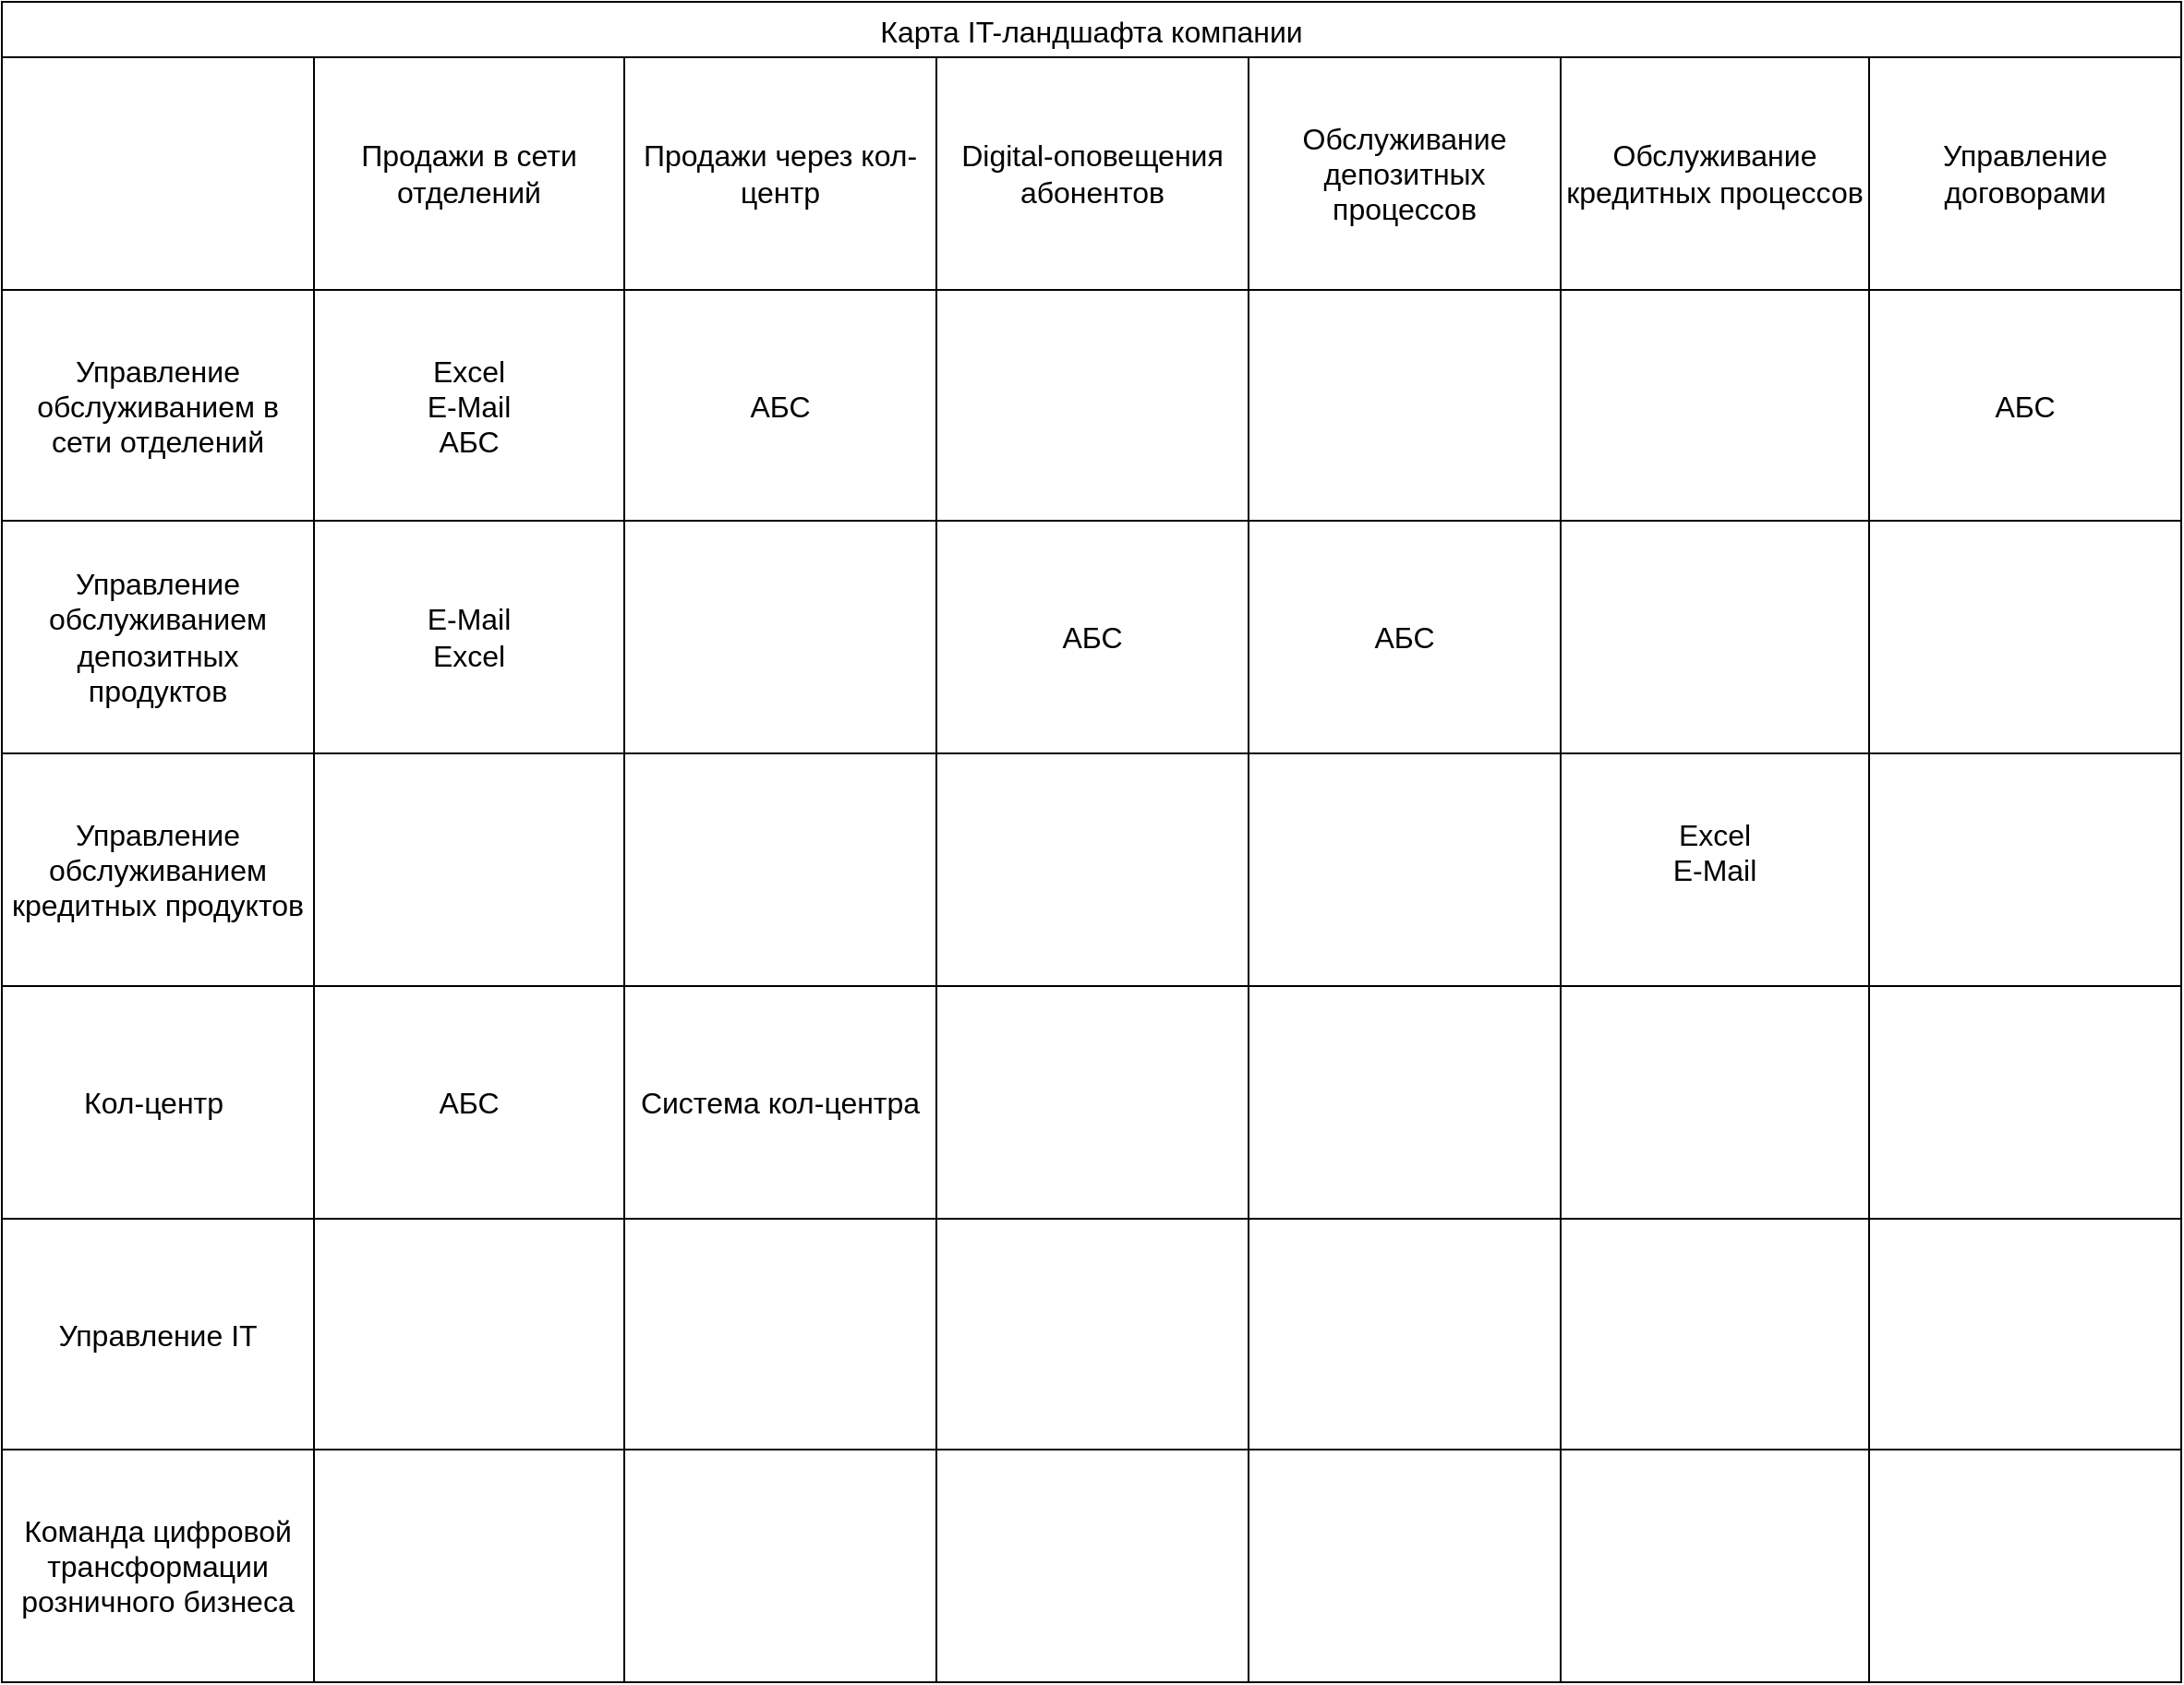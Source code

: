 <mxfile>
    <diagram id="Q8F2VPVTGbHq75NXnpqG" name="current_landscape">
        <mxGraphModel dx="955" dy="451" grid="1" gridSize="10" guides="1" tooltips="1" connect="1" arrows="1" fold="1" page="1" pageScale="1" pageWidth="850" pageHeight="1100" math="0" shadow="0">
            <root>
                <mxCell id="0"/>
                <mxCell id="1" parent="0"/>
                <mxCell id="2" value="Карта IT-ландшафта компании" style="shape=table;startSize=30;container=1;collapsible=0;childLayout=tableLayout;strokeColor=default;fontSize=16;" vertex="1" parent="1">
                    <mxGeometry x="50" y="70" width="1180" height="910" as="geometry"/>
                </mxCell>
                <mxCell id="3" value="" style="shape=tableRow;horizontal=0;startSize=0;swimlaneHead=0;swimlaneBody=0;strokeColor=inherit;top=0;left=0;bottom=0;right=0;collapsible=0;dropTarget=0;fillColor=none;points=[[0,0.5],[1,0.5]];portConstraint=eastwest;fontSize=16;" vertex="1" parent="2">
                    <mxGeometry y="30" width="1180" height="126" as="geometry"/>
                </mxCell>
                <mxCell id="4" style="shape=partialRectangle;html=1;whiteSpace=wrap;connectable=0;strokeColor=inherit;overflow=hidden;fillColor=none;top=0;left=0;bottom=0;right=0;pointerEvents=1;fontSize=16;" vertex="1" parent="3">
                    <mxGeometry width="169" height="126" as="geometry">
                        <mxRectangle width="169" height="126" as="alternateBounds"/>
                    </mxGeometry>
                </mxCell>
                <mxCell id="5" value="Продажи в сети отделений" style="shape=partialRectangle;html=1;whiteSpace=wrap;connectable=0;strokeColor=inherit;overflow=hidden;fillColor=none;top=0;left=0;bottom=0;right=0;pointerEvents=1;fontSize=16;" vertex="1" parent="3">
                    <mxGeometry x="169" width="168" height="126" as="geometry">
                        <mxRectangle width="168" height="126" as="alternateBounds"/>
                    </mxGeometry>
                </mxCell>
                <mxCell id="6" value="Продажи через кол-центр" style="shape=partialRectangle;html=1;whiteSpace=wrap;connectable=0;strokeColor=inherit;overflow=hidden;fillColor=none;top=0;left=0;bottom=0;right=0;pointerEvents=1;fontSize=16;" vertex="1" parent="3">
                    <mxGeometry x="337" width="169" height="126" as="geometry">
                        <mxRectangle width="169" height="126" as="alternateBounds"/>
                    </mxGeometry>
                </mxCell>
                <mxCell id="7" value="Digital-оповещения абонентов" style="shape=partialRectangle;html=1;whiteSpace=wrap;connectable=0;strokeColor=inherit;overflow=hidden;fillColor=none;top=0;left=0;bottom=0;right=0;pointerEvents=1;fontSize=16;" vertex="1" parent="3">
                    <mxGeometry x="506" width="169" height="126" as="geometry">
                        <mxRectangle width="169" height="126" as="alternateBounds"/>
                    </mxGeometry>
                </mxCell>
                <mxCell id="8" value="Обслуживание депозитных процессов" style="shape=partialRectangle;html=1;whiteSpace=wrap;connectable=0;strokeColor=inherit;overflow=hidden;fillColor=none;top=0;left=0;bottom=0;right=0;pointerEvents=1;fontSize=16;" vertex="1" parent="3">
                    <mxGeometry x="675" width="169" height="126" as="geometry">
                        <mxRectangle width="169" height="126" as="alternateBounds"/>
                    </mxGeometry>
                </mxCell>
                <mxCell id="9" value="Обслуживание кредитных процессов" style="shape=partialRectangle;html=1;whiteSpace=wrap;connectable=0;strokeColor=inherit;overflow=hidden;fillColor=none;top=0;left=0;bottom=0;right=0;pointerEvents=1;fontSize=16;" vertex="1" parent="3">
                    <mxGeometry x="844" width="167" height="126" as="geometry">
                        <mxRectangle width="167" height="126" as="alternateBounds"/>
                    </mxGeometry>
                </mxCell>
                <mxCell id="10" value="Управление договорами" style="shape=partialRectangle;html=1;whiteSpace=wrap;connectable=0;strokeColor=inherit;overflow=hidden;fillColor=none;top=0;left=0;bottom=0;right=0;pointerEvents=1;fontSize=16;" vertex="1" parent="3">
                    <mxGeometry x="1011" width="169" height="126" as="geometry">
                        <mxRectangle width="169" height="126" as="alternateBounds"/>
                    </mxGeometry>
                </mxCell>
                <mxCell id="11" value="" style="shape=tableRow;horizontal=0;startSize=0;swimlaneHead=0;swimlaneBody=0;strokeColor=inherit;top=0;left=0;bottom=0;right=0;collapsible=0;dropTarget=0;fillColor=none;points=[[0,0.5],[1,0.5]];portConstraint=eastwest;fontSize=16;" vertex="1" parent="2">
                    <mxGeometry y="156" width="1180" height="125" as="geometry"/>
                </mxCell>
                <mxCell id="12" value="Управление обслуживанием в сети отделений" style="shape=partialRectangle;html=1;whiteSpace=wrap;connectable=0;strokeColor=inherit;overflow=hidden;fillColor=none;top=0;left=0;bottom=0;right=0;pointerEvents=1;fontSize=16;" vertex="1" parent="11">
                    <mxGeometry width="169" height="125" as="geometry">
                        <mxRectangle width="169" height="125" as="alternateBounds"/>
                    </mxGeometry>
                </mxCell>
                <mxCell id="13" value="Excel&lt;br&gt;E-Mail&lt;br&gt;АБС" style="shape=partialRectangle;html=1;whiteSpace=wrap;connectable=0;strokeColor=inherit;overflow=hidden;fillColor=none;top=0;left=0;bottom=0;right=0;pointerEvents=1;fontSize=16;" vertex="1" parent="11">
                    <mxGeometry x="169" width="168" height="125" as="geometry">
                        <mxRectangle width="168" height="125" as="alternateBounds"/>
                    </mxGeometry>
                </mxCell>
                <mxCell id="14" value="АБС" style="shape=partialRectangle;html=1;whiteSpace=wrap;connectable=0;strokeColor=inherit;overflow=hidden;fillColor=none;top=0;left=0;bottom=0;right=0;pointerEvents=1;fontSize=16;" vertex="1" parent="11">
                    <mxGeometry x="337" width="169" height="125" as="geometry">
                        <mxRectangle width="169" height="125" as="alternateBounds"/>
                    </mxGeometry>
                </mxCell>
                <mxCell id="15" style="shape=partialRectangle;html=1;whiteSpace=wrap;connectable=0;strokeColor=inherit;overflow=hidden;fillColor=none;top=0;left=0;bottom=0;right=0;pointerEvents=1;fontSize=16;" vertex="1" parent="11">
                    <mxGeometry x="506" width="169" height="125" as="geometry">
                        <mxRectangle width="169" height="125" as="alternateBounds"/>
                    </mxGeometry>
                </mxCell>
                <mxCell id="16" value="" style="shape=partialRectangle;html=1;whiteSpace=wrap;connectable=0;strokeColor=inherit;overflow=hidden;fillColor=none;top=0;left=0;bottom=0;right=0;pointerEvents=1;fontSize=16;" vertex="1" parent="11">
                    <mxGeometry x="675" width="169" height="125" as="geometry">
                        <mxRectangle width="169" height="125" as="alternateBounds"/>
                    </mxGeometry>
                </mxCell>
                <mxCell id="17" value="" style="shape=partialRectangle;html=1;whiteSpace=wrap;connectable=0;strokeColor=inherit;overflow=hidden;fillColor=none;top=0;left=0;bottom=0;right=0;pointerEvents=1;fontSize=16;" vertex="1" parent="11">
                    <mxGeometry x="844" width="167" height="125" as="geometry">
                        <mxRectangle width="167" height="125" as="alternateBounds"/>
                    </mxGeometry>
                </mxCell>
                <mxCell id="18" value="АБС" style="shape=partialRectangle;html=1;whiteSpace=wrap;connectable=0;strokeColor=inherit;overflow=hidden;fillColor=none;top=0;left=0;bottom=0;right=0;pointerEvents=1;fontSize=16;" vertex="1" parent="11">
                    <mxGeometry x="1011" width="169" height="125" as="geometry">
                        <mxRectangle width="169" height="125" as="alternateBounds"/>
                    </mxGeometry>
                </mxCell>
                <mxCell id="19" value="" style="shape=tableRow;horizontal=0;startSize=0;swimlaneHead=0;swimlaneBody=0;strokeColor=inherit;top=0;left=0;bottom=0;right=0;collapsible=0;dropTarget=0;fillColor=none;points=[[0,0.5],[1,0.5]];portConstraint=eastwest;fontSize=16;" vertex="1" parent="2">
                    <mxGeometry y="281" width="1180" height="126" as="geometry"/>
                </mxCell>
                <mxCell id="20" value="Управление обслуживанием депозитных продуктов" style="shape=partialRectangle;html=1;whiteSpace=wrap;connectable=0;strokeColor=inherit;overflow=hidden;fillColor=none;top=0;left=0;bottom=0;right=0;pointerEvents=1;fontSize=16;" vertex="1" parent="19">
                    <mxGeometry width="169" height="126" as="geometry">
                        <mxRectangle width="169" height="126" as="alternateBounds"/>
                    </mxGeometry>
                </mxCell>
                <mxCell id="21" value="E-Mail&lt;br&gt;Excel" style="shape=partialRectangle;html=1;whiteSpace=wrap;connectable=0;strokeColor=inherit;overflow=hidden;fillColor=none;top=0;left=0;bottom=0;right=0;pointerEvents=1;fontSize=16;" vertex="1" parent="19">
                    <mxGeometry x="169" width="168" height="126" as="geometry">
                        <mxRectangle width="168" height="126" as="alternateBounds"/>
                    </mxGeometry>
                </mxCell>
                <mxCell id="22" style="shape=partialRectangle;html=1;whiteSpace=wrap;connectable=0;strokeColor=inherit;overflow=hidden;fillColor=none;top=0;left=0;bottom=0;right=0;pointerEvents=1;fontSize=16;" vertex="1" parent="19">
                    <mxGeometry x="337" width="169" height="126" as="geometry">
                        <mxRectangle width="169" height="126" as="alternateBounds"/>
                    </mxGeometry>
                </mxCell>
                <mxCell id="23" value="АБС" style="shape=partialRectangle;html=1;whiteSpace=wrap;connectable=0;strokeColor=inherit;overflow=hidden;fillColor=none;top=0;left=0;bottom=0;right=0;pointerEvents=1;fontSize=16;" vertex="1" parent="19">
                    <mxGeometry x="506" width="169" height="126" as="geometry">
                        <mxRectangle width="169" height="126" as="alternateBounds"/>
                    </mxGeometry>
                </mxCell>
                <mxCell id="24" value="АБС" style="shape=partialRectangle;html=1;whiteSpace=wrap;connectable=0;strokeColor=inherit;overflow=hidden;fillColor=none;top=0;left=0;bottom=0;right=0;pointerEvents=1;fontSize=16;" vertex="1" parent="19">
                    <mxGeometry x="675" width="169" height="126" as="geometry">
                        <mxRectangle width="169" height="126" as="alternateBounds"/>
                    </mxGeometry>
                </mxCell>
                <mxCell id="25" value="" style="shape=partialRectangle;html=1;whiteSpace=wrap;connectable=0;strokeColor=inherit;overflow=hidden;fillColor=none;top=0;left=0;bottom=0;right=0;pointerEvents=1;fontSize=16;" vertex="1" parent="19">
                    <mxGeometry x="844" width="167" height="126" as="geometry">
                        <mxRectangle width="167" height="126" as="alternateBounds"/>
                    </mxGeometry>
                </mxCell>
                <mxCell id="26" value="" style="shape=partialRectangle;html=1;whiteSpace=wrap;connectable=0;strokeColor=inherit;overflow=hidden;fillColor=none;top=0;left=0;bottom=0;right=0;pointerEvents=1;fontSize=16;" vertex="1" parent="19">
                    <mxGeometry x="1011" width="169" height="126" as="geometry">
                        <mxRectangle width="169" height="126" as="alternateBounds"/>
                    </mxGeometry>
                </mxCell>
                <mxCell id="27" value="" style="shape=tableRow;horizontal=0;startSize=0;swimlaneHead=0;swimlaneBody=0;strokeColor=inherit;top=0;left=0;bottom=0;right=0;collapsible=0;dropTarget=0;fillColor=none;points=[[0,0.5],[1,0.5]];portConstraint=eastwest;fontSize=16;" vertex="1" parent="2">
                    <mxGeometry y="407" width="1180" height="126" as="geometry"/>
                </mxCell>
                <mxCell id="28" value="Управление обслуживанием кредитных продуктов" style="shape=partialRectangle;html=1;whiteSpace=wrap;connectable=0;strokeColor=inherit;overflow=hidden;fillColor=none;top=0;left=0;bottom=0;right=0;pointerEvents=1;fontSize=16;" vertex="1" parent="27">
                    <mxGeometry width="169" height="126" as="geometry">
                        <mxRectangle width="169" height="126" as="alternateBounds"/>
                    </mxGeometry>
                </mxCell>
                <mxCell id="29" style="shape=partialRectangle;html=1;whiteSpace=wrap;connectable=0;strokeColor=inherit;overflow=hidden;fillColor=none;top=0;left=0;bottom=0;right=0;pointerEvents=1;fontSize=16;" vertex="1" parent="27">
                    <mxGeometry x="169" width="168" height="126" as="geometry">
                        <mxRectangle width="168" height="126" as="alternateBounds"/>
                    </mxGeometry>
                </mxCell>
                <mxCell id="30" style="shape=partialRectangle;html=1;whiteSpace=wrap;connectable=0;strokeColor=inherit;overflow=hidden;fillColor=none;top=0;left=0;bottom=0;right=0;pointerEvents=1;fontSize=16;" vertex="1" parent="27">
                    <mxGeometry x="337" width="169" height="126" as="geometry">
                        <mxRectangle width="169" height="126" as="alternateBounds"/>
                    </mxGeometry>
                </mxCell>
                <mxCell id="31" style="shape=partialRectangle;html=1;whiteSpace=wrap;connectable=0;strokeColor=inherit;overflow=hidden;fillColor=none;top=0;left=0;bottom=0;right=0;pointerEvents=1;fontSize=16;" vertex="1" parent="27">
                    <mxGeometry x="506" width="169" height="126" as="geometry">
                        <mxRectangle width="169" height="126" as="alternateBounds"/>
                    </mxGeometry>
                </mxCell>
                <mxCell id="32" value="" style="shape=partialRectangle;html=1;whiteSpace=wrap;connectable=0;strokeColor=inherit;overflow=hidden;fillColor=none;top=0;left=0;bottom=0;right=0;pointerEvents=1;fontSize=16;" vertex="1" parent="27">
                    <mxGeometry x="675" width="169" height="126" as="geometry">
                        <mxRectangle width="169" height="126" as="alternateBounds"/>
                    </mxGeometry>
                </mxCell>
                <mxCell id="33" value="Excel&lt;br&gt;E-Mail&lt;div&gt;&lt;br&gt;&lt;/div&gt;" style="shape=partialRectangle;html=1;whiteSpace=wrap;connectable=0;strokeColor=inherit;overflow=hidden;fillColor=none;top=0;left=0;bottom=0;right=0;pointerEvents=1;fontSize=16;" vertex="1" parent="27">
                    <mxGeometry x="844" width="167" height="126" as="geometry">
                        <mxRectangle width="167" height="126" as="alternateBounds"/>
                    </mxGeometry>
                </mxCell>
                <mxCell id="34" value="" style="shape=partialRectangle;html=1;whiteSpace=wrap;connectable=0;strokeColor=inherit;overflow=hidden;fillColor=none;top=0;left=0;bottom=0;right=0;pointerEvents=1;fontSize=16;" vertex="1" parent="27">
                    <mxGeometry x="1011" width="169" height="126" as="geometry">
                        <mxRectangle width="169" height="126" as="alternateBounds"/>
                    </mxGeometry>
                </mxCell>
                <mxCell id="35" value="" style="shape=tableRow;horizontal=0;startSize=0;swimlaneHead=0;swimlaneBody=0;strokeColor=inherit;top=0;left=0;bottom=0;right=0;collapsible=0;dropTarget=0;fillColor=none;points=[[0,0.5],[1,0.5]];portConstraint=eastwest;fontSize=16;" vertex="1" parent="2">
                    <mxGeometry y="533" width="1180" height="126" as="geometry"/>
                </mxCell>
                <mxCell id="36" value="Кол-центр&amp;nbsp;" style="shape=partialRectangle;html=1;whiteSpace=wrap;connectable=0;strokeColor=inherit;overflow=hidden;fillColor=none;top=0;left=0;bottom=0;right=0;pointerEvents=1;fontSize=16;" vertex="1" parent="35">
                    <mxGeometry width="169" height="126" as="geometry">
                        <mxRectangle width="169" height="126" as="alternateBounds"/>
                    </mxGeometry>
                </mxCell>
                <mxCell id="37" value="АБС" style="shape=partialRectangle;html=1;whiteSpace=wrap;connectable=0;strokeColor=inherit;overflow=hidden;fillColor=none;top=0;left=0;bottom=0;right=0;pointerEvents=1;fontSize=16;" vertex="1" parent="35">
                    <mxGeometry x="169" width="168" height="126" as="geometry">
                        <mxRectangle width="168" height="126" as="alternateBounds"/>
                    </mxGeometry>
                </mxCell>
                <mxCell id="38" value="Система кол-центра" style="shape=partialRectangle;html=1;whiteSpace=wrap;connectable=0;strokeColor=inherit;overflow=hidden;fillColor=none;top=0;left=0;bottom=0;right=0;pointerEvents=1;fontSize=16;" vertex="1" parent="35">
                    <mxGeometry x="337" width="169" height="126" as="geometry">
                        <mxRectangle width="169" height="126" as="alternateBounds"/>
                    </mxGeometry>
                </mxCell>
                <mxCell id="39" value="" style="shape=partialRectangle;html=1;whiteSpace=wrap;connectable=0;strokeColor=inherit;overflow=hidden;fillColor=none;top=0;left=0;bottom=0;right=0;pointerEvents=1;fontSize=16;" vertex="1" parent="35">
                    <mxGeometry x="506" width="169" height="126" as="geometry">
                        <mxRectangle width="169" height="126" as="alternateBounds"/>
                    </mxGeometry>
                </mxCell>
                <mxCell id="40" value="" style="shape=partialRectangle;html=1;whiteSpace=wrap;connectable=0;strokeColor=inherit;overflow=hidden;fillColor=none;top=0;left=0;bottom=0;right=0;pointerEvents=1;fontSize=16;" vertex="1" parent="35">
                    <mxGeometry x="675" width="169" height="126" as="geometry">
                        <mxRectangle width="169" height="126" as="alternateBounds"/>
                    </mxGeometry>
                </mxCell>
                <mxCell id="41" value="" style="shape=partialRectangle;html=1;whiteSpace=wrap;connectable=0;strokeColor=inherit;overflow=hidden;fillColor=none;top=0;left=0;bottom=0;right=0;pointerEvents=1;fontSize=16;" vertex="1" parent="35">
                    <mxGeometry x="844" width="167" height="126" as="geometry">
                        <mxRectangle width="167" height="126" as="alternateBounds"/>
                    </mxGeometry>
                </mxCell>
                <mxCell id="42" value="" style="shape=partialRectangle;html=1;whiteSpace=wrap;connectable=0;strokeColor=inherit;overflow=hidden;fillColor=none;top=0;left=0;bottom=0;right=0;pointerEvents=1;fontSize=16;" vertex="1" parent="35">
                    <mxGeometry x="1011" width="169" height="126" as="geometry">
                        <mxRectangle width="169" height="126" as="alternateBounds"/>
                    </mxGeometry>
                </mxCell>
                <mxCell id="43" value="" style="shape=tableRow;horizontal=0;startSize=0;swimlaneHead=0;swimlaneBody=0;strokeColor=inherit;top=0;left=0;bottom=0;right=0;collapsible=0;dropTarget=0;fillColor=none;points=[[0,0.5],[1,0.5]];portConstraint=eastwest;fontSize=16;" vertex="1" parent="2">
                    <mxGeometry y="659" width="1180" height="125" as="geometry"/>
                </mxCell>
                <mxCell id="44" value="Управление IT" style="shape=partialRectangle;html=1;whiteSpace=wrap;connectable=0;strokeColor=inherit;overflow=hidden;fillColor=none;top=0;left=0;bottom=0;right=0;pointerEvents=1;fontSize=16;" vertex="1" parent="43">
                    <mxGeometry width="169" height="125" as="geometry">
                        <mxRectangle width="169" height="125" as="alternateBounds"/>
                    </mxGeometry>
                </mxCell>
                <mxCell id="45" style="shape=partialRectangle;html=1;whiteSpace=wrap;connectable=0;strokeColor=inherit;overflow=hidden;fillColor=none;top=0;left=0;bottom=0;right=0;pointerEvents=1;fontSize=16;" vertex="1" parent="43">
                    <mxGeometry x="169" width="168" height="125" as="geometry">
                        <mxRectangle width="168" height="125" as="alternateBounds"/>
                    </mxGeometry>
                </mxCell>
                <mxCell id="46" style="shape=partialRectangle;html=1;whiteSpace=wrap;connectable=0;strokeColor=inherit;overflow=hidden;fillColor=none;top=0;left=0;bottom=0;right=0;pointerEvents=1;fontSize=16;" vertex="1" parent="43">
                    <mxGeometry x="337" width="169" height="125" as="geometry">
                        <mxRectangle width="169" height="125" as="alternateBounds"/>
                    </mxGeometry>
                </mxCell>
                <mxCell id="47" style="shape=partialRectangle;html=1;whiteSpace=wrap;connectable=0;strokeColor=inherit;overflow=hidden;fillColor=none;top=0;left=0;bottom=0;right=0;pointerEvents=1;fontSize=16;" vertex="1" parent="43">
                    <mxGeometry x="506" width="169" height="125" as="geometry">
                        <mxRectangle width="169" height="125" as="alternateBounds"/>
                    </mxGeometry>
                </mxCell>
                <mxCell id="48" value="" style="shape=partialRectangle;html=1;whiteSpace=wrap;connectable=0;strokeColor=inherit;overflow=hidden;fillColor=none;top=0;left=0;bottom=0;right=0;pointerEvents=1;fontSize=16;" vertex="1" parent="43">
                    <mxGeometry x="675" width="169" height="125" as="geometry">
                        <mxRectangle width="169" height="125" as="alternateBounds"/>
                    </mxGeometry>
                </mxCell>
                <mxCell id="49" value="" style="shape=partialRectangle;html=1;whiteSpace=wrap;connectable=0;strokeColor=inherit;overflow=hidden;fillColor=none;top=0;left=0;bottom=0;right=0;pointerEvents=1;fontSize=16;" vertex="1" parent="43">
                    <mxGeometry x="844" width="167" height="125" as="geometry">
                        <mxRectangle width="167" height="125" as="alternateBounds"/>
                    </mxGeometry>
                </mxCell>
                <mxCell id="50" value="" style="shape=partialRectangle;html=1;whiteSpace=wrap;connectable=0;strokeColor=inherit;overflow=hidden;fillColor=none;top=0;left=0;bottom=0;right=0;pointerEvents=1;fontSize=16;" vertex="1" parent="43">
                    <mxGeometry x="1011" width="169" height="125" as="geometry">
                        <mxRectangle width="169" height="125" as="alternateBounds"/>
                    </mxGeometry>
                </mxCell>
                <mxCell id="51" value="" style="shape=tableRow;horizontal=0;startSize=0;swimlaneHead=0;swimlaneBody=0;strokeColor=inherit;top=0;left=0;bottom=0;right=0;collapsible=0;dropTarget=0;fillColor=none;points=[[0,0.5],[1,0.5]];portConstraint=eastwest;fontSize=16;" vertex="1" parent="2">
                    <mxGeometry y="784" width="1180" height="126" as="geometry"/>
                </mxCell>
                <mxCell id="52" value="Команда цифровой трансформации розничного бизнеса" style="shape=partialRectangle;html=1;whiteSpace=wrap;connectable=0;strokeColor=inherit;overflow=hidden;fillColor=none;top=0;left=0;bottom=0;right=0;pointerEvents=1;fontSize=16;" vertex="1" parent="51">
                    <mxGeometry width="169" height="126" as="geometry">
                        <mxRectangle width="169" height="126" as="alternateBounds"/>
                    </mxGeometry>
                </mxCell>
                <mxCell id="53" style="shape=partialRectangle;html=1;whiteSpace=wrap;connectable=0;strokeColor=inherit;overflow=hidden;fillColor=none;top=0;left=0;bottom=0;right=0;pointerEvents=1;fontSize=16;" vertex="1" parent="51">
                    <mxGeometry x="169" width="168" height="126" as="geometry">
                        <mxRectangle width="168" height="126" as="alternateBounds"/>
                    </mxGeometry>
                </mxCell>
                <mxCell id="54" style="shape=partialRectangle;html=1;whiteSpace=wrap;connectable=0;strokeColor=inherit;overflow=hidden;fillColor=none;top=0;left=0;bottom=0;right=0;pointerEvents=1;fontSize=16;" vertex="1" parent="51">
                    <mxGeometry x="337" width="169" height="126" as="geometry">
                        <mxRectangle width="169" height="126" as="alternateBounds"/>
                    </mxGeometry>
                </mxCell>
                <mxCell id="55" style="shape=partialRectangle;html=1;whiteSpace=wrap;connectable=0;strokeColor=inherit;overflow=hidden;fillColor=none;top=0;left=0;bottom=0;right=0;pointerEvents=1;fontSize=16;" vertex="1" parent="51">
                    <mxGeometry x="506" width="169" height="126" as="geometry">
                        <mxRectangle width="169" height="126" as="alternateBounds"/>
                    </mxGeometry>
                </mxCell>
                <mxCell id="56" value="" style="shape=partialRectangle;html=1;whiteSpace=wrap;connectable=0;strokeColor=inherit;overflow=hidden;fillColor=none;top=0;left=0;bottom=0;right=0;pointerEvents=1;fontSize=16;" vertex="1" parent="51">
                    <mxGeometry x="675" width="169" height="126" as="geometry">
                        <mxRectangle width="169" height="126" as="alternateBounds"/>
                    </mxGeometry>
                </mxCell>
                <mxCell id="57" value="" style="shape=partialRectangle;html=1;whiteSpace=wrap;connectable=0;strokeColor=inherit;overflow=hidden;fillColor=none;top=0;left=0;bottom=0;right=0;pointerEvents=1;fontSize=16;" vertex="1" parent="51">
                    <mxGeometry x="844" width="167" height="126" as="geometry">
                        <mxRectangle width="167" height="126" as="alternateBounds"/>
                    </mxGeometry>
                </mxCell>
                <mxCell id="58" value="" style="shape=partialRectangle;html=1;whiteSpace=wrap;connectable=0;strokeColor=inherit;overflow=hidden;fillColor=none;top=0;left=0;bottom=0;right=0;pointerEvents=1;fontSize=16;" vertex="1" parent="51">
                    <mxGeometry x="1011" width="169" height="126" as="geometry">
                        <mxRectangle width="169" height="126" as="alternateBounds"/>
                    </mxGeometry>
                </mxCell>
            </root>
        </mxGraphModel>
    </diagram>
</mxfile>